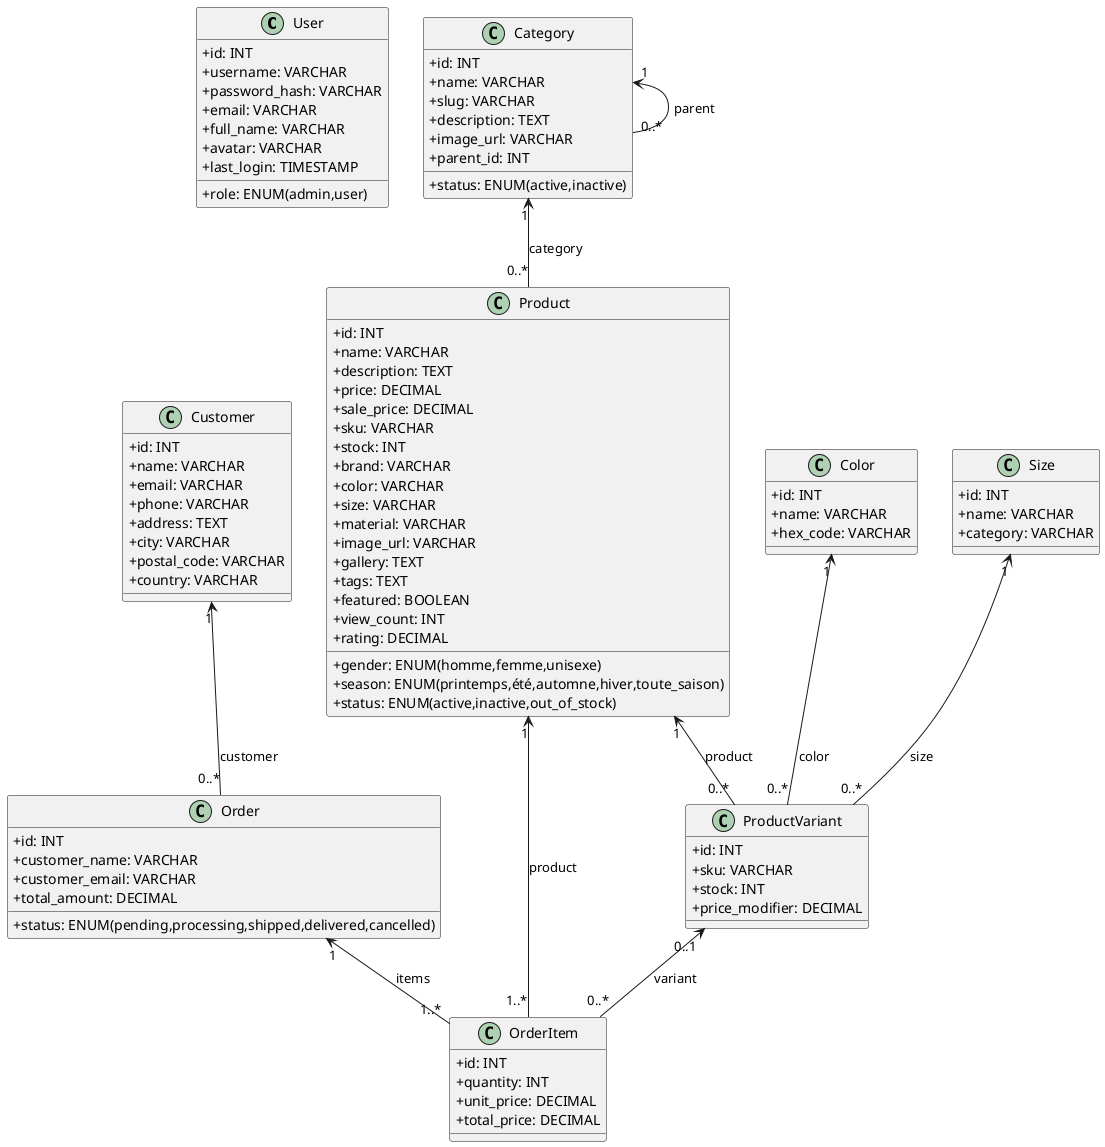 @startuml
skinparam classAttributeIconSize 0

class User {
  +id: INT
  +username: VARCHAR
  +password_hash: VARCHAR
  +email: VARCHAR
  +full_name: VARCHAR
  +avatar: VARCHAR
  +role: ENUM(admin,user)
  +last_login: TIMESTAMP
}

class Category {
  +id: INT
  +name: VARCHAR
  +slug: VARCHAR
  +description: TEXT
  +image_url: VARCHAR
  +parent_id: INT
  +status: ENUM(active,inactive)
}

class Product {
  +id: INT
  +name: VARCHAR
  +description: TEXT
  +price: DECIMAL
  +sale_price: DECIMAL
  +sku: VARCHAR
  +stock: INT
  +brand: VARCHAR
  +color: VARCHAR
  +size: VARCHAR
  +material: VARCHAR
  +gender: ENUM(homme,femme,unisexe)
  +season: ENUM(printemps,été,automne,hiver,toute_saison)
  +image_url: VARCHAR
  +gallery: TEXT
  +tags: TEXT
  +featured: BOOLEAN
  +status: ENUM(active,inactive,out_of_stock)
  +view_count: INT
  +rating: DECIMAL
}

class Size {
  +id: INT
  +name: VARCHAR
  +category: VARCHAR
}

class Color {
  +id: INT
  +name: VARCHAR
  +hex_code: VARCHAR
}

class ProductVariant {
  +id: INT
  +sku: VARCHAR
  +stock: INT
  +price_modifier: DECIMAL
}

class Customer {
  +id: INT
  +name: VARCHAR
  +email: VARCHAR
  +phone: VARCHAR
  +address: TEXT
  +city: VARCHAR
  +postal_code: VARCHAR
  +country: VARCHAR
}

class Order {
  +id: INT
  +customer_name: VARCHAR
  +customer_email: VARCHAR
  +total_amount: DECIMAL
  +status: ENUM(pending,processing,shipped,delivered,cancelled)
}

class OrderItem {
  +id: INT
  +quantity: INT
  +unit_price: DECIMAL
  +total_price: DECIMAL
}

Category "1" <-- "0..*" Category : parent
Category "1" <-- "0..*" Product : category
Product "1" <-- "0..*" ProductVariant : product
Size "1" <-- "0..*" ProductVariant : size
Color "1" <-- "0..*" ProductVariant : color
Customer "1" <-- "0..*" Order : customer
Order "1" <-- "1..*" OrderItem : items
Product "1" <-- "1..*" OrderItem : product
ProductVariant "0..1" <-- "0..*" OrderItem : variant

@enduml
